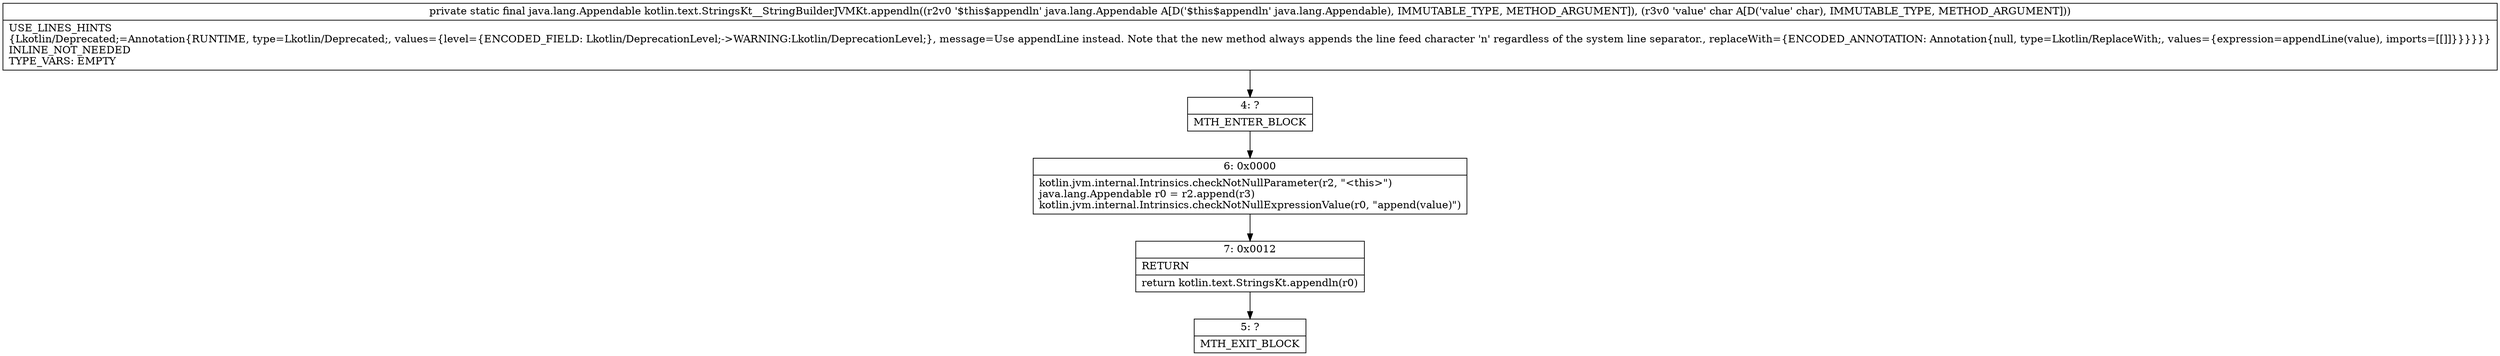 digraph "CFG forkotlin.text.StringsKt__StringBuilderJVMKt.appendln(Ljava\/lang\/Appendable;C)Ljava\/lang\/Appendable;" {
Node_4 [shape=record,label="{4\:\ ?|MTH_ENTER_BLOCK\l}"];
Node_6 [shape=record,label="{6\:\ 0x0000|kotlin.jvm.internal.Intrinsics.checkNotNullParameter(r2, \"\<this\>\")\ljava.lang.Appendable r0 = r2.append(r3)\lkotlin.jvm.internal.Intrinsics.checkNotNullExpressionValue(r0, \"append(value)\")\l}"];
Node_7 [shape=record,label="{7\:\ 0x0012|RETURN\l|return kotlin.text.StringsKt.appendln(r0)\l}"];
Node_5 [shape=record,label="{5\:\ ?|MTH_EXIT_BLOCK\l}"];
MethodNode[shape=record,label="{private static final java.lang.Appendable kotlin.text.StringsKt__StringBuilderJVMKt.appendln((r2v0 '$this$appendln' java.lang.Appendable A[D('$this$appendln' java.lang.Appendable), IMMUTABLE_TYPE, METHOD_ARGUMENT]), (r3v0 'value' char A[D('value' char), IMMUTABLE_TYPE, METHOD_ARGUMENT]))  | USE_LINES_HINTS\l\{Lkotlin\/Deprecated;=Annotation\{RUNTIME, type=Lkotlin\/Deprecated;, values=\{level=\{ENCODED_FIELD: Lkotlin\/DeprecationLevel;\-\>WARNING:Lkotlin\/DeprecationLevel;\}, message=Use appendLine instead. Note that the new method always appends the line feed character 'n' regardless of the system line separator., replaceWith=\{ENCODED_ANNOTATION: Annotation\{null, type=Lkotlin\/ReplaceWith;, values=\{expression=appendLine(value), imports=[[]]\}\}\}\}\}\}\lINLINE_NOT_NEEDED\lTYPE_VARS: EMPTY\l}"];
MethodNode -> Node_4;Node_4 -> Node_6;
Node_6 -> Node_7;
Node_7 -> Node_5;
}

